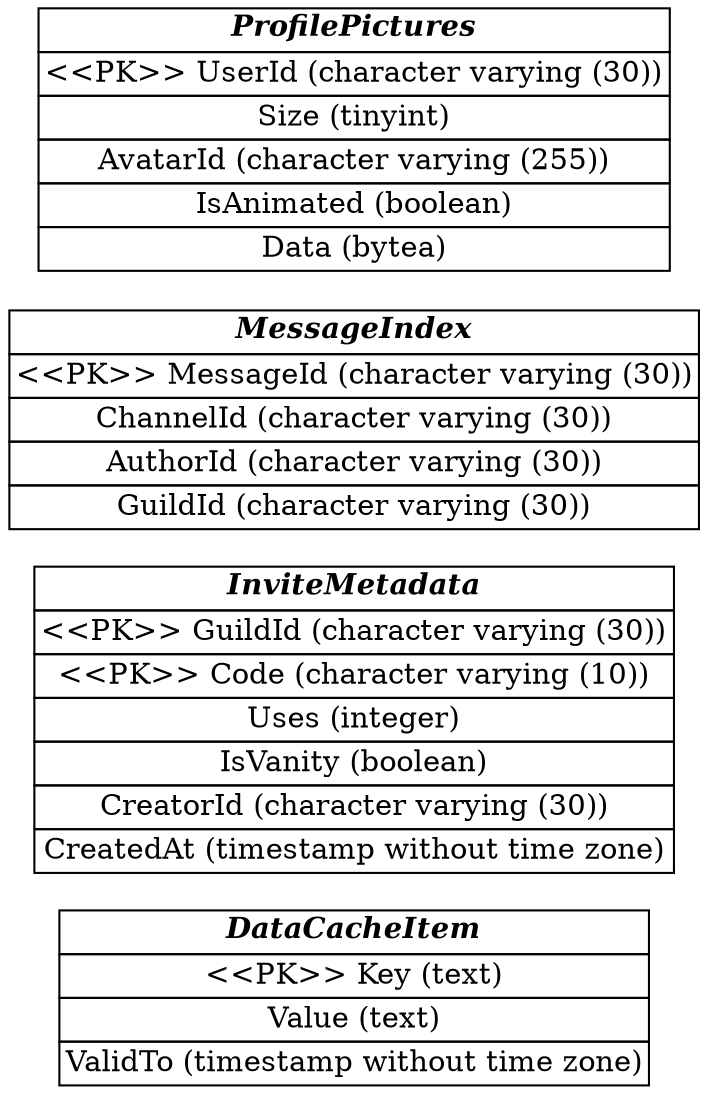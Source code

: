 digraph ER {
    rankdir=LR
    node[shape=plain]
    
    DataCacheItem [label=<
        <table border="0" cellborder="1" cellspacing="0">
            <tr><td><i><b>DataCacheItem</b></i></td></tr>
            <tr>
                <td port="Key">&lt;&lt;PK&gt;&gt; Key (text)</td>
            </tr>
            <tr>
                <td port="Value">Value (text)</td>
            </tr>
            <tr>
                <td port="ValidTo">ValidTo (timestamp without time zone)</td>
            </tr>
        </table>
    >];
    
    InviteMetadata [label=<
        <table border="0" cellborder="1" cellspacing="0">
            <tr><td><i><b>InviteMetadata</b></i></td></tr>
            <tr>
                <td port="GuildId">&lt;&lt;PK&gt;&gt; GuildId (character varying (30))</td>
            </tr>
            <tr>
                <td port="Code">&lt;&lt;PK&gt;&gt; Code (character varying (10))</td>
            </tr>
            <tr>
                <td port="Uses">Uses (integer)</td>
            </tr>
            <tr>
                <td port="IsVanity">IsVanity (boolean)</td>
            </tr>
            <tr>
                <td port="CreatorId">CreatorId (character varying (30))</td>
            </tr>
            <tr>
                <td port="CreatedAt">CreatedAt (timestamp without time zone)</td>
            </tr>
        </table>
    >];
    
    MessageIndex [label=<
        <table border="0" cellborder="1" cellspacing="0">
            <tr><td><i><b>MessageIndex</b></i></td></tr>
            <tr>
                <td port="MessageId">&lt;&lt;PK&gt;&gt; MessageId (character varying (30))</td>
            </tr>
            <tr>
                <td port="ChannelId">ChannelId (character varying (30))</td>
            </tr>
            <tr>
                <td port="AuthorId">AuthorId (character varying (30))</td>
            </tr>
            <tr>
                <td port="GuildId">GuildId (character varying (30))</td>
            </tr>
        </table>
    >];
    
    ProfilePictures [label=<
        <table border="0" cellborder="1" cellspacing="0">
            <tr><td><i><b>ProfilePictures</b></i></td></tr>
            <tr>
                <td port="UserId">&lt;&lt;PK&gt;&gt; UserId (character varying (30))</td>
            </tr>
            <tr>
                <td port="Size">Size (tinyint)</td>
            </tr>
            <tr>
                <td port="AvatarId">AvatarId (character varying (255))</td>
            </tr>
            <tr>
                <td port="IsAnimated">IsAnimated (boolean)</td>
            </tr>
            <tr>
                <td port="Data">Data (bytea)</td>
            </tr>
        </table>
    >];
}

